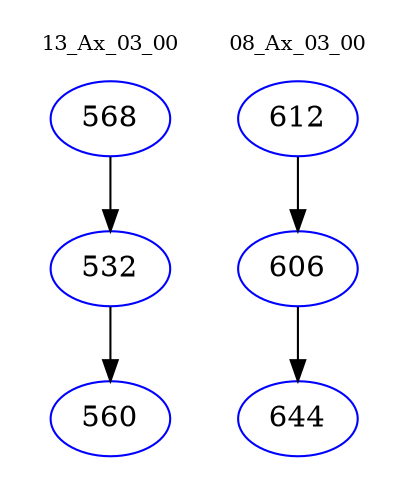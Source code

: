 digraph{
subgraph cluster_0 {
color = white
label = "13_Ax_03_00";
fontsize=10;
T0_568 [label="568", color="blue"]
T0_568 -> T0_532 [color="black"]
T0_532 [label="532", color="blue"]
T0_532 -> T0_560 [color="black"]
T0_560 [label="560", color="blue"]
}
subgraph cluster_1 {
color = white
label = "08_Ax_03_00";
fontsize=10;
T1_612 [label="612", color="blue"]
T1_612 -> T1_606 [color="black"]
T1_606 [label="606", color="blue"]
T1_606 -> T1_644 [color="black"]
T1_644 [label="644", color="blue"]
}
}
